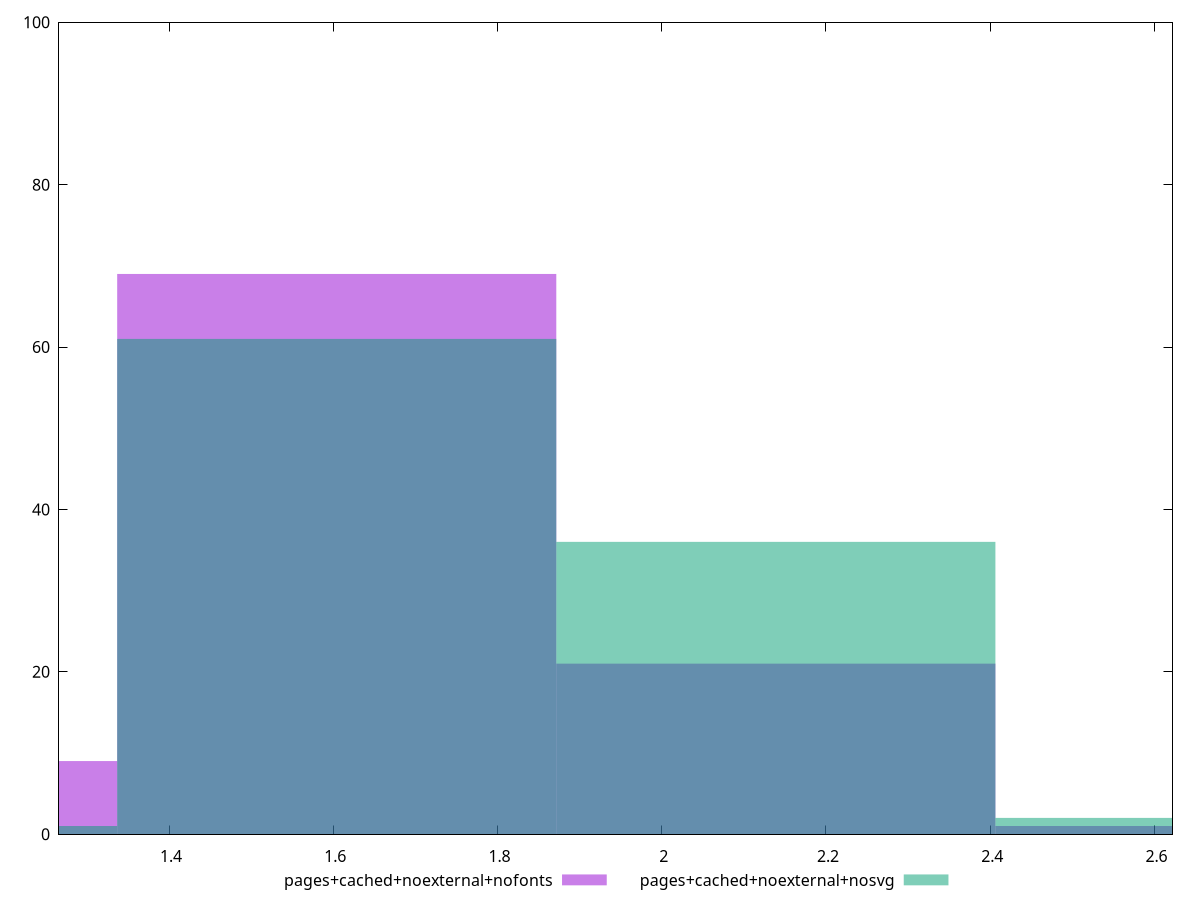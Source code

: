 reset

$pagesCachedNoexternalNofonts <<EOF
1.6042242024275044 69
1.0694828016183362 9
2.1389656032366724 21
2.6737070040458404 1
EOF

$pagesCachedNoexternalNosvg <<EOF
2.1389656032366724 36
1.6042242024275044 61
1.0694828016183362 1
2.6737070040458404 2
EOF

set key outside below
set boxwidth 0.5347414008091681
set xrange [1.266:2.622]
set yrange [0:100]
set style fill transparent solid 0.5 noborder
set terminal svg size 640, 500 enhanced background rgb 'white'
set output "report_00007_2020-12-11T15:55:29.892Z/server-response-time/comparison/histogram/6_vs_7.svg"

plot $pagesCachedNoexternalNofonts title "pages+cached+noexternal+nofonts" with boxes, \
     $pagesCachedNoexternalNosvg title "pages+cached+noexternal+nosvg" with boxes

reset
